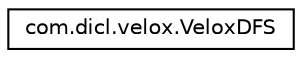 digraph "Graphical Class Hierarchy"
{
  edge [fontname="Helvetica",fontsize="10",labelfontname="Helvetica",labelfontsize="10"];
  node [fontname="Helvetica",fontsize="10",shape=record];
  rankdir="LR";
  Node1 [label="com.dicl.velox.VeloxDFS",height=0.2,width=0.4,color="black", fillcolor="white", style="filled",URL="$classcom_1_1dicl_1_1velox_1_1VeloxDFS.html"];
}
